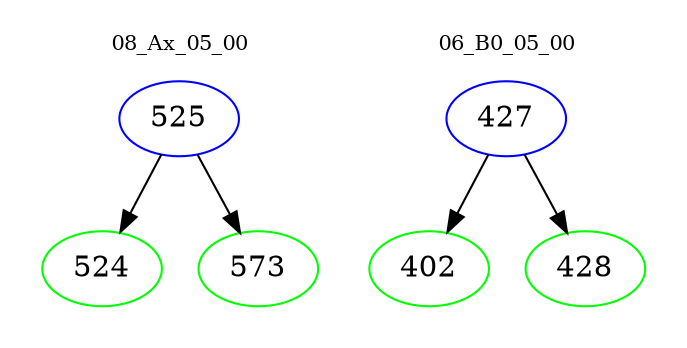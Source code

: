digraph{
subgraph cluster_0 {
color = white
label = "08_Ax_05_00";
fontsize=10;
T0_525 [label="525", color="blue"]
T0_525 -> T0_524 [color="black"]
T0_524 [label="524", color="green"]
T0_525 -> T0_573 [color="black"]
T0_573 [label="573", color="green"]
}
subgraph cluster_1 {
color = white
label = "06_B0_05_00";
fontsize=10;
T1_427 [label="427", color="blue"]
T1_427 -> T1_402 [color="black"]
T1_402 [label="402", color="green"]
T1_427 -> T1_428 [color="black"]
T1_428 [label="428", color="green"]
}
}
